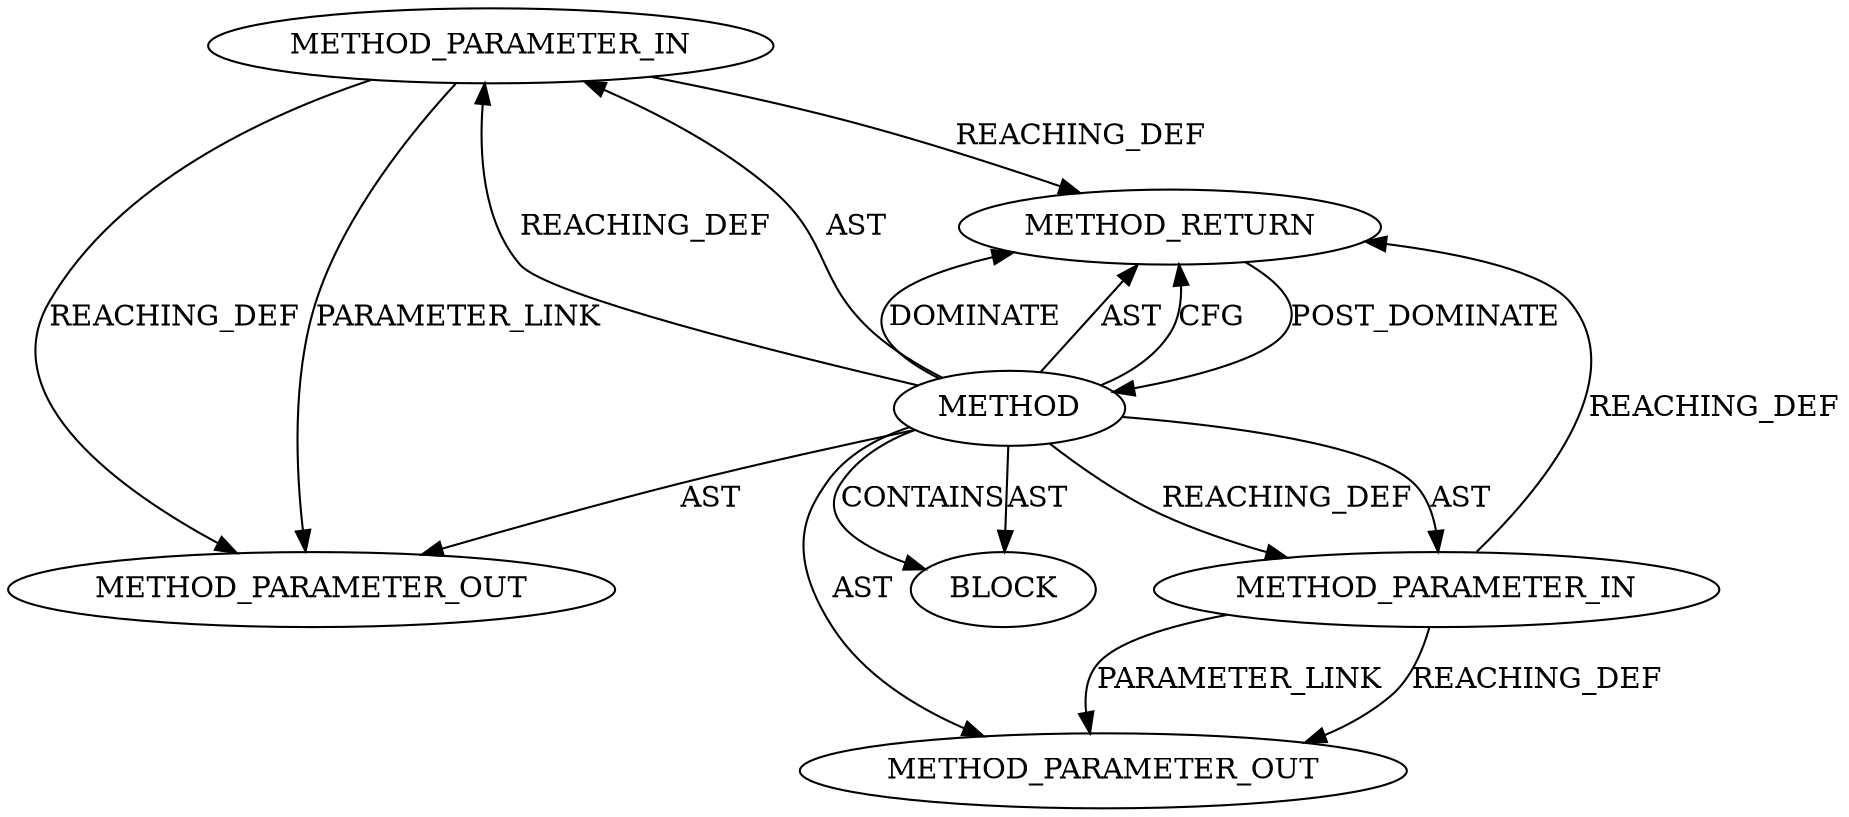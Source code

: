digraph {
  19377 [label=METHOD_PARAMETER_IN ORDER=2 CODE="p2" IS_VARIADIC=false TYPE_FULL_NAME="ANY" EVALUATION_STRATEGY="BY_VALUE" INDEX=2 NAME="p2"]
  21770 [label=METHOD_PARAMETER_OUT ORDER=2 CODE="p2" IS_VARIADIC=false TYPE_FULL_NAME="ANY" EVALUATION_STRATEGY="BY_VALUE" INDEX=2 NAME="p2"]
  19376 [label=METHOD_PARAMETER_IN ORDER=1 CODE="p1" IS_VARIADIC=false TYPE_FULL_NAME="ANY" EVALUATION_STRATEGY="BY_VALUE" INDEX=1 NAME="p1"]
  21769 [label=METHOD_PARAMETER_OUT ORDER=1 CODE="p1" IS_VARIADIC=false TYPE_FULL_NAME="ANY" EVALUATION_STRATEGY="BY_VALUE" INDEX=1 NAME="p1"]
  19378 [label=BLOCK ORDER=1 ARGUMENT_INDEX=1 CODE="<empty>" TYPE_FULL_NAME="ANY"]
  19379 [label=METHOD_RETURN ORDER=2 CODE="RET" TYPE_FULL_NAME="ANY" EVALUATION_STRATEGY="BY_VALUE"]
  19375 [label=METHOD AST_PARENT_TYPE="NAMESPACE_BLOCK" AST_PARENT_FULL_NAME="<global>" ORDER=0 CODE="<empty>" FULL_NAME="<operator>.logicalAnd" IS_EXTERNAL=true FILENAME="<empty>" SIGNATURE="" NAME="<operator>.logicalAnd"]
  19375 -> 19376 [label=REACHING_DEF VARIABLE=""]
  19375 -> 19378 [label=CONTAINS ]
  19375 -> 19379 [label=DOMINATE ]
  19375 -> 19378 [label=AST ]
  19375 -> 19379 [label=AST ]
  19376 -> 21769 [label=REACHING_DEF VARIABLE="p1"]
  19377 -> 21770 [label=PARAMETER_LINK ]
  19375 -> 19377 [label=REACHING_DEF VARIABLE=""]
  19377 -> 21770 [label=REACHING_DEF VARIABLE="p2"]
  19375 -> 21769 [label=AST ]
  19375 -> 19377 [label=AST ]
  19377 -> 19379 [label=REACHING_DEF VARIABLE="p2"]
  19379 -> 19375 [label=POST_DOMINATE ]
  19375 -> 21770 [label=AST ]
  19375 -> 19379 [label=CFG ]
  19376 -> 21769 [label=PARAMETER_LINK ]
  19375 -> 19376 [label=AST ]
  19376 -> 19379 [label=REACHING_DEF VARIABLE="p1"]
}
